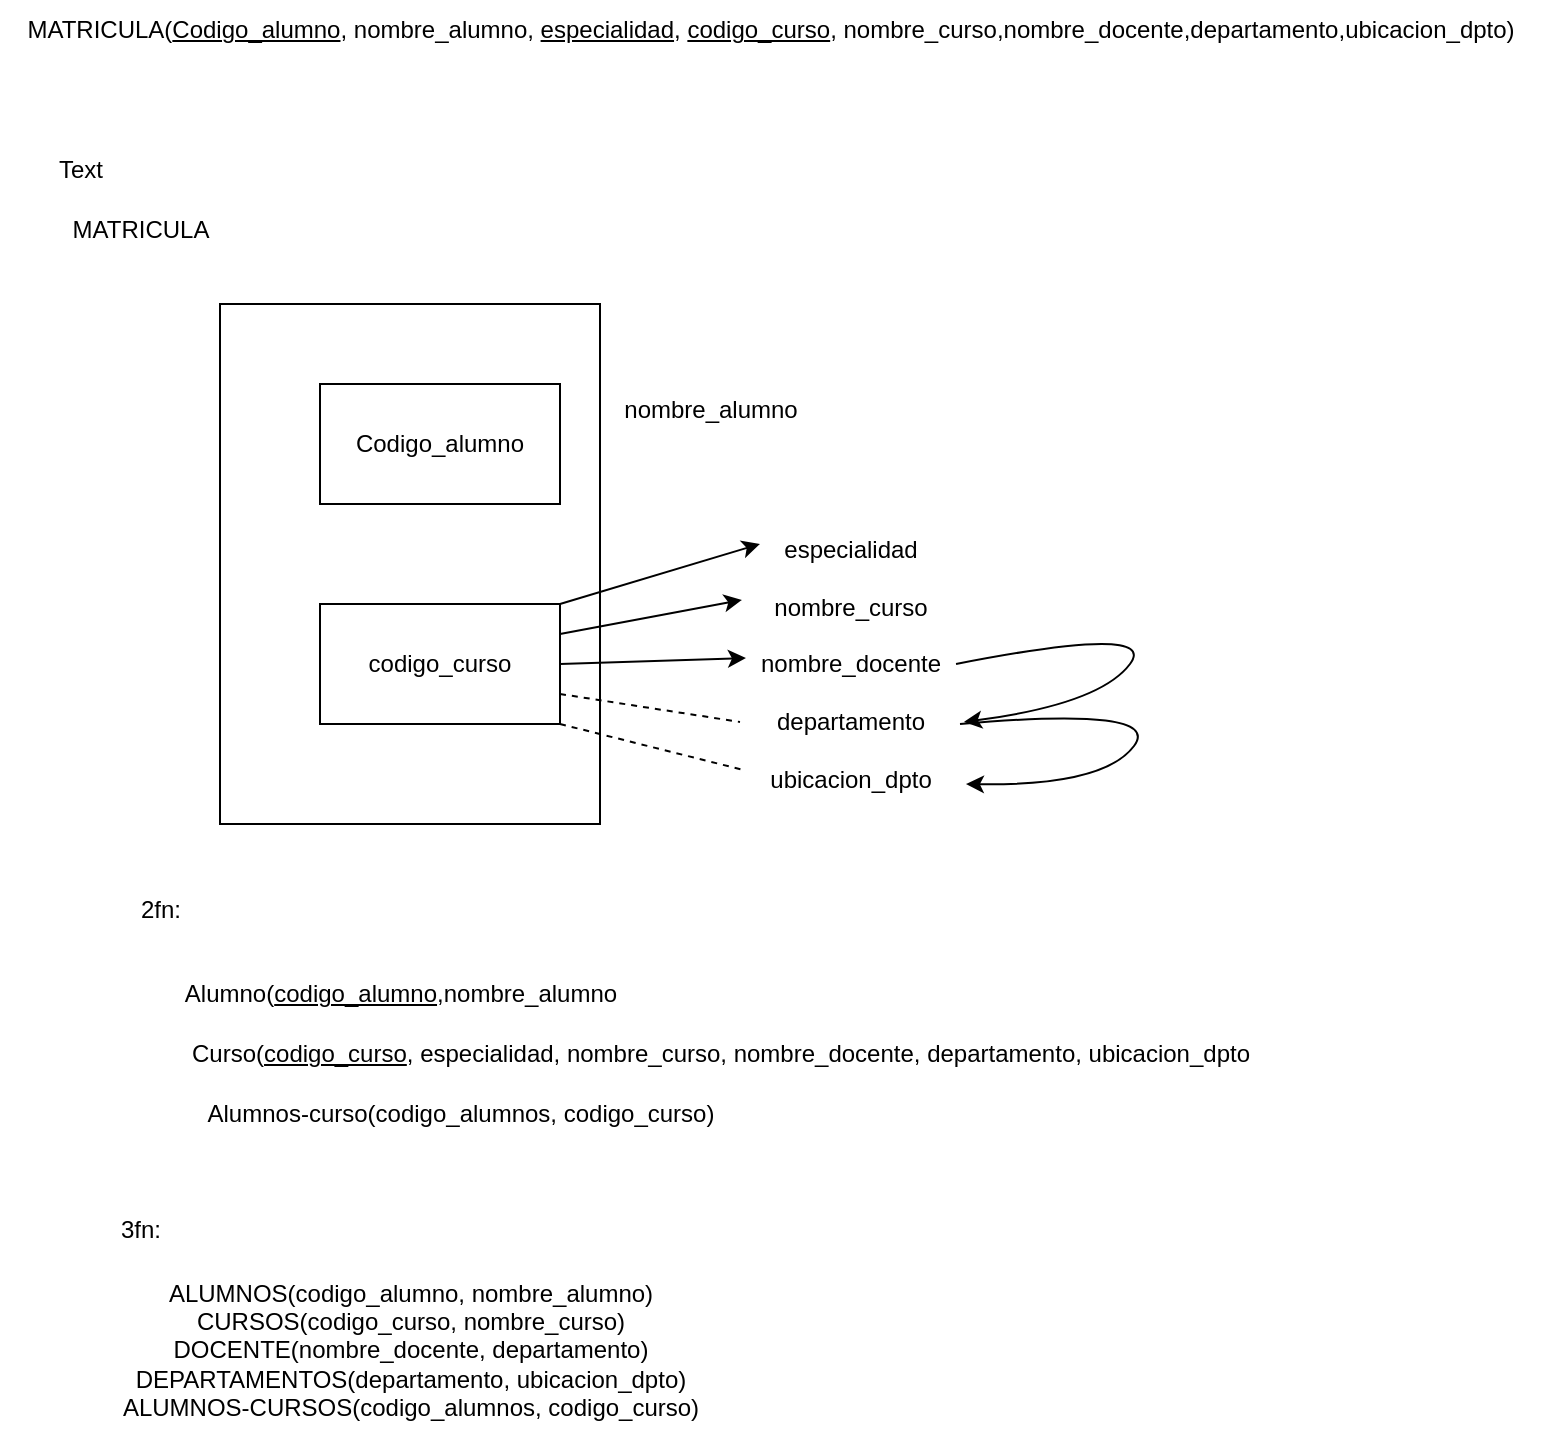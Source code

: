 <mxfile version="24.8.1">
  <diagram name="Página-1" id="DAojM8mg_8P0aMvl3ZdZ">
    <mxGraphModel dx="794" dy="724" grid="1" gridSize="10" guides="1" tooltips="1" connect="1" arrows="1" fold="1" page="1" pageScale="1" pageWidth="827" pageHeight="1169" math="0" shadow="0">
      <root>
        <mxCell id="0" />
        <mxCell id="1" parent="0" />
        <mxCell id="teC5jEtBvrt3_1lvszWN-1" value="MATRICULA(&lt;u&gt;Codigo_alumno&lt;/u&gt;, nombre_alumno, &lt;u&gt;especialidad&lt;/u&gt;, &lt;u&gt;codigo_curso&lt;/u&gt;, nombre_curso,nombre_docente,departamento,ubicacion_dpto)" style="text;html=1;align=center;verticalAlign=middle;resizable=0;points=[];autosize=1;strokeColor=none;fillColor=none;" parent="1" vertex="1">
          <mxGeometry x="20" y="38" width="770" height="30" as="geometry" />
        </mxCell>
        <mxCell id="teC5jEtBvrt3_1lvszWN-3" value="MATRICULA" style="text;html=1;align=center;verticalAlign=middle;resizable=0;points=[];autosize=1;strokeColor=none;fillColor=none;" parent="1" vertex="1">
          <mxGeometry x="45" y="138" width="90" height="30" as="geometry" />
        </mxCell>
        <mxCell id="teC5jEtBvrt3_1lvszWN-4" value="Codigo_alumno" style="rounded=0;whiteSpace=wrap;html=1;" parent="1" vertex="1">
          <mxGeometry x="180" y="230" width="120" height="60" as="geometry" />
        </mxCell>
        <mxCell id="teC5jEtBvrt3_1lvszWN-7" value="codigo_curso" style="whiteSpace=wrap;html=1;" parent="1" vertex="1">
          <mxGeometry x="180" y="340" width="120" height="60" as="geometry" />
        </mxCell>
        <mxCell id="teC5jEtBvrt3_1lvszWN-8" value="nombre_alumno&lt;div&gt;&lt;br&gt;&lt;/div&gt;" style="text;html=1;align=center;verticalAlign=middle;resizable=0;points=[];autosize=1;strokeColor=none;fillColor=none;" parent="1" vertex="1">
          <mxGeometry x="320" y="230" width="110" height="40" as="geometry" />
        </mxCell>
        <mxCell id="teC5jEtBvrt3_1lvszWN-9" value="especialidad&lt;div&gt;&lt;br&gt;&lt;div&gt;nombre_curso&lt;/div&gt;&lt;div&gt;&lt;br&gt;&lt;/div&gt;&lt;div&gt;nombre_docente&lt;/div&gt;&lt;div&gt;&lt;br&gt;&lt;/div&gt;&lt;div&gt;departamento&lt;/div&gt;&lt;div&gt;&lt;br&gt;ubicacion_dpto&lt;/div&gt;&lt;/div&gt;" style="text;html=1;align=center;verticalAlign=middle;resizable=0;points=[];autosize=1;strokeColor=none;fillColor=none;" parent="1" vertex="1">
          <mxGeometry x="390" y="300" width="110" height="140" as="geometry" />
        </mxCell>
        <mxCell id="teC5jEtBvrt3_1lvszWN-10" value="" style="whiteSpace=wrap;html=1;fillColor=none;" parent="1" vertex="1">
          <mxGeometry x="130" y="190" width="190" height="260" as="geometry" />
        </mxCell>
        <mxCell id="teC5jEtBvrt3_1lvszWN-11" value="Text" style="text;html=1;align=center;verticalAlign=middle;resizable=0;points=[];autosize=1;strokeColor=none;fillColor=none;" parent="1" vertex="1">
          <mxGeometry x="35" y="108" width="50" height="30" as="geometry" />
        </mxCell>
        <mxCell id="teC5jEtBvrt3_1lvszWN-12" value="Alumno(&lt;u&gt;codigo_alumno&lt;/u&gt;,nombre_alumno" style="text;html=1;align=center;verticalAlign=middle;resizable=0;points=[];autosize=1;strokeColor=none;fillColor=none;" parent="1" vertex="1">
          <mxGeometry x="100" y="520" width="240" height="30" as="geometry" />
        </mxCell>
        <mxCell id="teC5jEtBvrt3_1lvszWN-13" value="2fn:" style="text;html=1;align=center;verticalAlign=middle;resizable=0;points=[];autosize=1;strokeColor=none;fillColor=none;" parent="1" vertex="1">
          <mxGeometry x="80" y="478" width="40" height="30" as="geometry" />
        </mxCell>
        <mxCell id="teC5jEtBvrt3_1lvszWN-14" value="Curso(&lt;u&gt;codigo_curso&lt;/u&gt;, especialidad, nombre_curso, nombre_docente, departamento, ubicacion_dpto" style="text;html=1;align=center;verticalAlign=middle;resizable=0;points=[];autosize=1;strokeColor=none;fillColor=none;" parent="1" vertex="1">
          <mxGeometry x="105" y="550" width="550" height="30" as="geometry" />
        </mxCell>
        <mxCell id="teC5jEtBvrt3_1lvszWN-15" value="" style="endArrow=classic;html=1;rounded=0;exitX=1;exitY=0;exitDx=0;exitDy=0;" parent="1" source="teC5jEtBvrt3_1lvszWN-7" edge="1">
          <mxGeometry width="50" height="50" relative="1" as="geometry">
            <mxPoint x="280" y="400" as="sourcePoint" />
            <mxPoint x="400" y="310" as="targetPoint" />
          </mxGeometry>
        </mxCell>
        <mxCell id="teC5jEtBvrt3_1lvszWN-16" value="" style="endArrow=classic;html=1;rounded=0;exitX=1;exitY=0.25;exitDx=0;exitDy=0;entryX=0.009;entryY=0.271;entryDx=0;entryDy=0;entryPerimeter=0;" parent="1" source="teC5jEtBvrt3_1lvszWN-7" target="teC5jEtBvrt3_1lvszWN-9" edge="1">
          <mxGeometry width="50" height="50" relative="1" as="geometry">
            <mxPoint x="310" y="350" as="sourcePoint" />
            <mxPoint x="410" y="320" as="targetPoint" />
          </mxGeometry>
        </mxCell>
        <mxCell id="teC5jEtBvrt3_1lvszWN-17" value="" style="endArrow=classic;html=1;rounded=0;exitX=1;exitY=0.5;exitDx=0;exitDy=0;entryX=0.027;entryY=0.479;entryDx=0;entryDy=0;entryPerimeter=0;" parent="1" source="teC5jEtBvrt3_1lvszWN-7" target="teC5jEtBvrt3_1lvszWN-9" edge="1">
          <mxGeometry width="50" height="50" relative="1" as="geometry">
            <mxPoint x="320" y="360" as="sourcePoint" />
            <mxPoint x="420" y="330" as="targetPoint" />
          </mxGeometry>
        </mxCell>
        <mxCell id="teC5jEtBvrt3_1lvszWN-19" value="" style="endArrow=none;dashed=1;html=1;rounded=0;entryX=0;entryY=0.707;entryDx=0;entryDy=0;entryPerimeter=0;exitX=1;exitY=0.75;exitDx=0;exitDy=0;" parent="1" source="teC5jEtBvrt3_1lvszWN-7" target="teC5jEtBvrt3_1lvszWN-9" edge="1">
          <mxGeometry width="50" height="50" relative="1" as="geometry">
            <mxPoint x="280" y="400" as="sourcePoint" />
            <mxPoint x="330" y="350" as="targetPoint" />
          </mxGeometry>
        </mxCell>
        <mxCell id="teC5jEtBvrt3_1lvszWN-20" value="" style="endArrow=none;dashed=1;html=1;rounded=0;exitX=1;exitY=1;exitDx=0;exitDy=0;entryX=0.018;entryY=0.879;entryDx=0;entryDy=0;entryPerimeter=0;" parent="1" source="teC5jEtBvrt3_1lvszWN-7" target="teC5jEtBvrt3_1lvszWN-9" edge="1">
          <mxGeometry width="50" height="50" relative="1" as="geometry">
            <mxPoint x="310" y="395" as="sourcePoint" />
            <mxPoint x="400" y="409" as="targetPoint" />
          </mxGeometry>
        </mxCell>
        <mxCell id="teC5jEtBvrt3_1lvszWN-24" value="" style="curved=1;endArrow=classic;html=1;rounded=0;entryX=1.018;entryY=0.707;entryDx=0;entryDy=0;entryPerimeter=0;exitX=0.982;exitY=0.5;exitDx=0;exitDy=0;exitPerimeter=0;" parent="1" source="teC5jEtBvrt3_1lvszWN-9" target="teC5jEtBvrt3_1lvszWN-9" edge="1">
          <mxGeometry width="50" height="50" relative="1" as="geometry">
            <mxPoint x="950" y="320" as="sourcePoint" />
            <mxPoint x="1000" y="270" as="targetPoint" />
            <Array as="points">
              <mxPoint x="600" y="350" />
              <mxPoint x="570" y="390" />
            </Array>
          </mxGeometry>
        </mxCell>
        <mxCell id="teC5jEtBvrt3_1lvszWN-25" value="" style="curved=1;endArrow=classic;html=1;rounded=0;entryX=1.027;entryY=0.929;entryDx=0;entryDy=0;entryPerimeter=0;" parent="1" target="teC5jEtBvrt3_1lvszWN-9" edge="1">
          <mxGeometry width="50" height="50" relative="1" as="geometry">
            <mxPoint x="500" y="400" as="sourcePoint" />
            <mxPoint x="504" y="440" as="targetPoint" />
            <Array as="points">
              <mxPoint x="602" y="391" />
              <mxPoint x="572" y="431" />
            </Array>
          </mxGeometry>
        </mxCell>
        <mxCell id="teC5jEtBvrt3_1lvszWN-26" value="Alumnos-curso(codigo_alumnos, codigo_curso)" style="text;html=1;align=center;verticalAlign=middle;resizable=0;points=[];autosize=1;strokeColor=none;fillColor=none;" parent="1" vertex="1">
          <mxGeometry x="110" y="580" width="280" height="30" as="geometry" />
        </mxCell>
        <mxCell id="teC5jEtBvrt3_1lvszWN-28" value="3fn:" style="text;html=1;align=center;verticalAlign=middle;resizable=0;points=[];autosize=1;strokeColor=none;fillColor=none;" parent="1" vertex="1">
          <mxGeometry x="70" y="638" width="40" height="30" as="geometry" />
        </mxCell>
        <mxCell id="teC5jEtBvrt3_1lvszWN-29" value="ALUMNOS(codigo_alumno, nombre_alumno)&lt;div&gt;CURSOS(codigo_curso, nombre_curso)&lt;/div&gt;&lt;div&gt;DOCENTE(nombre_docente, departamento)&lt;/div&gt;&lt;div&gt;DEPARTAMENTOS(departamento, ubicacion_dpto)&lt;/div&gt;&lt;div&gt;ALUMNOS-CURSOS(codigo_alumnos, codigo_curso)&lt;/div&gt;" style="text;html=1;align=center;verticalAlign=middle;resizable=0;points=[];autosize=1;strokeColor=none;fillColor=none;" parent="1" vertex="1">
          <mxGeometry x="70" y="668" width="310" height="90" as="geometry" />
        </mxCell>
      </root>
    </mxGraphModel>
  </diagram>
</mxfile>
